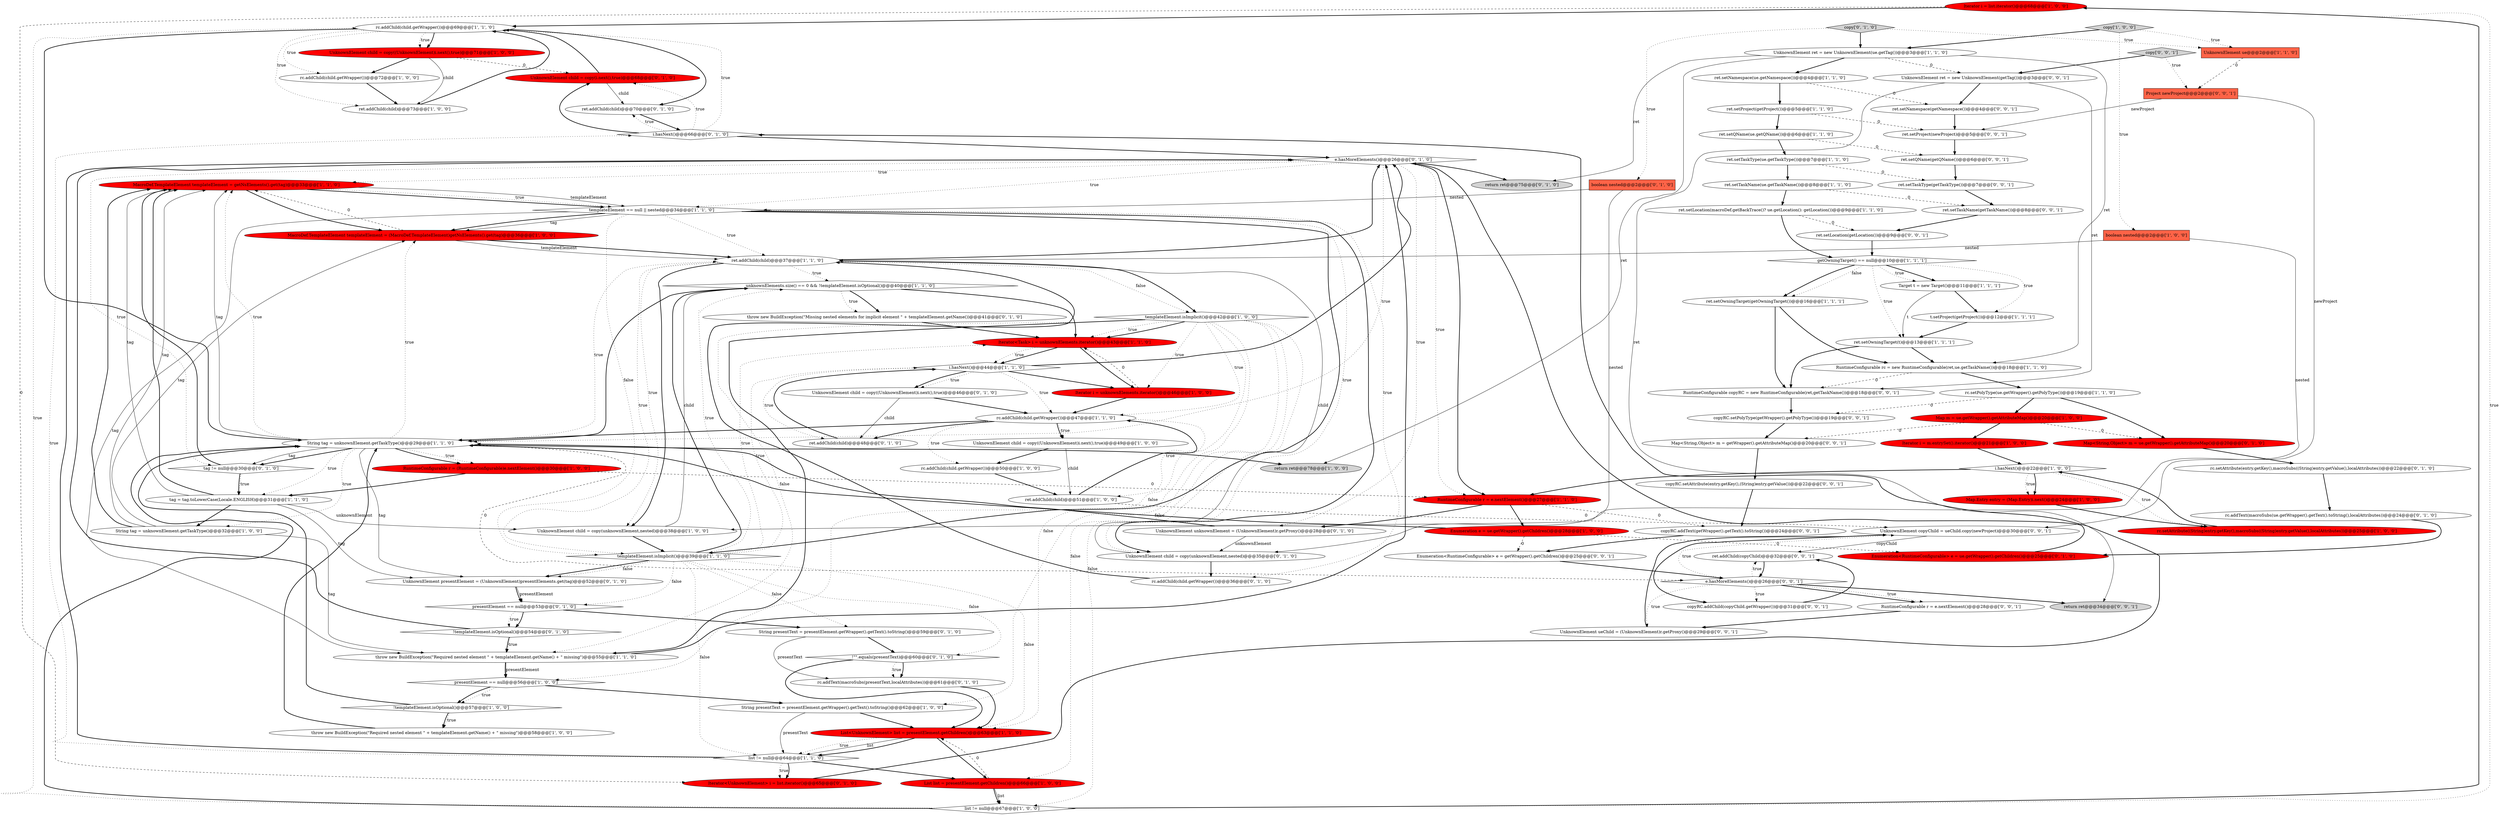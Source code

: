 digraph {
36 [style = filled, label = "Iterator i = list.iterator()@@@68@@@['1', '0', '0']", fillcolor = red, shape = ellipse image = "AAA1AAABBB1BBB"];
22 [style = filled, label = "ret.setOwningTarget(t)@@@13@@@['1', '1', '1']", fillcolor = white, shape = ellipse image = "AAA0AAABBB1BBB"];
29 [style = filled, label = "rc.addChild(child.getWrapper())@@@47@@@['1', '1', '0']", fillcolor = white, shape = ellipse image = "AAA0AAABBB1BBB"];
47 [style = filled, label = "ret.setLocation(macroDef.getBackTrace()? ue.getLocation(): getLocation())@@@9@@@['1', '1', '0']", fillcolor = white, shape = ellipse image = "AAA0AAABBB1BBB"];
49 [style = filled, label = "ret.setQName(ue.getQName())@@@6@@@['1', '1', '0']", fillcolor = white, shape = ellipse image = "AAA0AAABBB1BBB"];
28 [style = filled, label = "list != null@@@64@@@['1', '1', '0']", fillcolor = white, shape = diamond image = "AAA0AAABBB1BBB"];
10 [style = filled, label = "rc.setAttribute((String)entry.getKey(),macroSubs((String)entry.getValue(),localAttributes))@@@25@@@['1', '0', '0']", fillcolor = red, shape = ellipse image = "AAA1AAABBB1BBB"];
103 [style = filled, label = "copyRC.setAttribute(entry.getKey(),(String)entry.getValue())@@@22@@@['0', '0', '1']", fillcolor = white, shape = ellipse image = "AAA0AAABBB3BBB"];
33 [style = filled, label = "rc.addChild(child.getWrapper())@@@69@@@['1', '1', '0']", fillcolor = white, shape = ellipse image = "AAA0AAABBB1BBB"];
92 [style = filled, label = "copyRC.setPolyType(getWrapper().getPolyType())@@@19@@@['0', '0', '1']", fillcolor = white, shape = ellipse image = "AAA0AAABBB3BBB"];
71 [style = filled, label = "Iterator<UnknownElement> i = list.iterator()@@@65@@@['0', '1', '0']", fillcolor = red, shape = ellipse image = "AAA1AAABBB2BBB"];
12 [style = filled, label = "ret.setOwningTarget(getOwningTarget())@@@16@@@['1', '1', '1']", fillcolor = white, shape = ellipse image = "AAA0AAABBB1BBB"];
13 [style = filled, label = "UnknownElement child = copy((UnknownElement)i.next(),true)@@@49@@@['1', '0', '0']", fillcolor = white, shape = ellipse image = "AAA0AAABBB1BBB"];
9 [style = filled, label = "Iterator i = m.entrySet().iterator()@@@21@@@['1', '0', '0']", fillcolor = red, shape = ellipse image = "AAA1AAABBB1BBB"];
51 [style = filled, label = "copy['1', '0', '0']", fillcolor = lightgray, shape = diamond image = "AAA0AAABBB1BBB"];
8 [style = filled, label = "unknownElements.size() == 0 && !templateElement.isOptional()@@@40@@@['1', '1', '0']", fillcolor = white, shape = diamond image = "AAA0AAABBB1BBB"];
82 [style = filled, label = "i.hasNext()@@@66@@@['0', '1', '0']", fillcolor = white, shape = diamond image = "AAA0AAABBB2BBB"];
41 [style = filled, label = "throw new BuildException(\"Required nested element \" + templateElement.getName() + \" missing\")@@@58@@@['1', '0', '0']", fillcolor = white, shape = ellipse image = "AAA0AAABBB1BBB"];
86 [style = filled, label = "ret.setLocation(getLocation())@@@9@@@['0', '0', '1']", fillcolor = white, shape = ellipse image = "AAA0AAABBB3BBB"];
21 [style = filled, label = "MacroDef.TemplateElement templateElement = (MacroDef.TemplateElement)getNsElements().get(tag)@@@36@@@['1', '0', '0']", fillcolor = red, shape = ellipse image = "AAA1AAABBB1BBB"];
58 [style = filled, label = "boolean nested@@@2@@@['0', '1', '0']", fillcolor = tomato, shape = box image = "AAA0AAABBB2BBB"];
80 [style = filled, label = "UnknownElement presentElement = (UnknownElement)presentElements.get(tag)@@@52@@@['0', '1', '0']", fillcolor = white, shape = ellipse image = "AAA0AAABBB2BBB"];
55 [style = filled, label = "ret.setProject(getProject())@@@5@@@['1', '1', '0']", fillcolor = white, shape = ellipse image = "AAA0AAABBB1BBB"];
27 [style = filled, label = "MacroDef.TemplateElement templateElement = getNsElements().get(tag)@@@33@@@['1', '1', '0']", fillcolor = red, shape = ellipse image = "AAA1AAABBB1BBB"];
34 [style = filled, label = "templateElement.isImplicit()@@@42@@@['1', '0', '0']", fillcolor = white, shape = diamond image = "AAA0AAABBB1BBB"];
37 [style = filled, label = "presentElement == null@@@56@@@['1', '0', '0']", fillcolor = white, shape = diamond image = "AAA0AAABBB1BBB"];
101 [style = filled, label = "UnknownElement ueChild = (UnknownElement)r.getProxy()@@@29@@@['0', '0', '1']", fillcolor = white, shape = ellipse image = "AAA0AAABBB3BBB"];
76 [style = filled, label = "rc.setAttribute(entry.getKey(),macroSubs((String)entry.getValue(),localAttributes))@@@22@@@['0', '1', '0']", fillcolor = white, shape = ellipse image = "AAA0AAABBB2BBB"];
89 [style = filled, label = "ret.setTaskName(getTaskName())@@@8@@@['0', '0', '1']", fillcolor = white, shape = ellipse image = "AAA0AAABBB3BBB"];
26 [style = filled, label = "rc.setPolyType(ue.getWrapper().getPolyType())@@@19@@@['1', '1', '0']", fillcolor = white, shape = ellipse image = "AAA0AAABBB1BBB"];
31 [style = filled, label = "tag = tag.toLowerCase(Locale.ENGLISH)@@@31@@@['1', '1', '0']", fillcolor = white, shape = ellipse image = "AAA0AAABBB1BBB"];
43 [style = filled, label = "UnknownElement child = copy((UnknownElement)i.next(),true)@@@71@@@['1', '0', '0']", fillcolor = red, shape = ellipse image = "AAA1AAABBB1BBB"];
63 [style = filled, label = "copy['0', '1', '0']", fillcolor = lightgray, shape = diamond image = "AAA0AAABBB2BBB"];
45 [style = filled, label = "RuntimeConfigurable r = (RuntimeConfigurable)e.nextElement()@@@30@@@['1', '0', '0']", fillcolor = red, shape = ellipse image = "AAA1AAABBB1BBB"];
77 [style = filled, label = "throw new BuildException(\"Missing nested elements for implicit element \" + templateElement.getName())@@@41@@@['0', '1', '0']", fillcolor = white, shape = ellipse image = "AAA0AAABBB2BBB"];
99 [style = filled, label = "Enumeration<RuntimeConfigurable> e = getWrapper().getChildren()@@@25@@@['0', '0', '1']", fillcolor = white, shape = ellipse image = "AAA0AAABBB3BBB"];
14 [style = filled, label = "ret.addChild(child)@@@73@@@['1', '0', '0']", fillcolor = white, shape = ellipse image = "AAA0AAABBB1BBB"];
38 [style = filled, label = "templateElement == null || nested@@@34@@@['1', '1', '0']", fillcolor = white, shape = diamond image = "AAA0AAABBB1BBB"];
20 [style = filled, label = "Map m = ue.getWrapper().getAttributeMap()@@@20@@@['1', '0', '0']", fillcolor = red, shape = ellipse image = "AAA1AAABBB1BBB"];
98 [style = filled, label = "Map<String,Object> m = getWrapper().getAttributeMap()@@@20@@@['0', '0', '1']", fillcolor = white, shape = ellipse image = "AAA0AAABBB3BBB"];
32 [style = filled, label = "UnknownElement child = copy(unknownElement,nested)@@@38@@@['1', '0', '0']", fillcolor = white, shape = ellipse image = "AAA0AAABBB1BBB"];
62 [style = filled, label = "e.hasMoreElements()@@@26@@@['0', '1', '0']", fillcolor = white, shape = diamond image = "AAA0AAABBB2BBB"];
53 [style = filled, label = "i.hasNext()@@@44@@@['1', '1', '0']", fillcolor = white, shape = diamond image = "AAA0AAABBB1BBB"];
75 [style = filled, label = "String presentText = presentElement.getWrapper().getText().toString()@@@59@@@['0', '1', '0']", fillcolor = white, shape = ellipse image = "AAA0AAABBB2BBB"];
25 [style = filled, label = "ret.addChild(child)@@@37@@@['1', '1', '0']", fillcolor = white, shape = ellipse image = "AAA0AAABBB1BBB"];
95 [style = filled, label = "e.hasMoreElements()@@@26@@@['0', '0', '1']", fillcolor = white, shape = diamond image = "AAA0AAABBB3BBB"];
65 [style = filled, label = "return ret@@@75@@@['0', '1', '0']", fillcolor = lightgray, shape = ellipse image = "AAA0AAABBB2BBB"];
17 [style = filled, label = "boolean nested@@@2@@@['1', '0', '0']", fillcolor = tomato, shape = box image = "AAA0AAABBB1BBB"];
79 [style = filled, label = "UnknownElement child = copy(i.next(),true)@@@68@@@['0', '1', '0']", fillcolor = red, shape = ellipse image = "AAA1AAABBB2BBB"];
3 [style = filled, label = "List<UnknownElement> list = presentElement.getChildren()@@@63@@@['1', '1', '0']", fillcolor = red, shape = ellipse image = "AAA1AAABBB1BBB"];
73 [style = filled, label = "!templateElement.isOptional()@@@54@@@['0', '1', '0']", fillcolor = white, shape = diamond image = "AAA0AAABBB2BBB"];
85 [style = filled, label = "ret.setQName(getQName())@@@6@@@['0', '0', '1']", fillcolor = white, shape = ellipse image = "AAA0AAABBB3BBB"];
87 [style = filled, label = "RuntimeConfigurable copyRC = new RuntimeConfigurable(ret,getTaskName())@@@18@@@['0', '0', '1']", fillcolor = white, shape = ellipse image = "AAA0AAABBB3BBB"];
60 [style = filled, label = "rc.addText(macroSubs(ue.getWrapper().getText().toString(),localAttributes))@@@24@@@['0', '1', '0']", fillcolor = white, shape = ellipse image = "AAA0AAABBB2BBB"];
57 [style = filled, label = "Iterator<Task> i = unknownElements.iterator()@@@43@@@['1', '1', '0']", fillcolor = red, shape = ellipse image = "AAA1AAABBB1BBB"];
102 [style = filled, label = "ret.addChild(copyChild)@@@32@@@['0', '0', '1']", fillcolor = white, shape = ellipse image = "AAA0AAABBB3BBB"];
35 [style = filled, label = "Map.Entry entry = (Map.Entry)i.next()@@@24@@@['1', '0', '0']", fillcolor = red, shape = ellipse image = "AAA1AAABBB1BBB"];
88 [style = filled, label = "ret.setNamespace(getNamespace())@@@4@@@['0', '0', '1']", fillcolor = white, shape = ellipse image = "AAA0AAABBB3BBB"];
2 [style = filled, label = "t.setProject(getProject())@@@12@@@['1', '1', '1']", fillcolor = white, shape = ellipse image = "AAA0AAABBB1BBB"];
15 [style = filled, label = "RuntimeConfigurable r = e.nextElement()@@@27@@@['1', '1', '0']", fillcolor = red, shape = ellipse image = "AAA1AAABBB1BBB"];
59 [style = filled, label = "ret.addChild(child)@@@70@@@['0', '1', '0']", fillcolor = white, shape = ellipse image = "AAA0AAABBB2BBB"];
40 [style = filled, label = "ret.addChild(child)@@@51@@@['1', '0', '0']", fillcolor = white, shape = ellipse image = "AAA0AAABBB1BBB"];
42 [style = filled, label = "ret.setTaskName(ue.getTaskName())@@@8@@@['1', '1', '0']", fillcolor = white, shape = ellipse image = "AAA0AAABBB1BBB"];
66 [style = filled, label = "Map<String,Object> m = ue.getWrapper().getAttributeMap()@@@20@@@['0', '1', '0']", fillcolor = red, shape = ellipse image = "AAA1AAABBB2BBB"];
100 [style = filled, label = "RuntimeConfigurable r = e.nextElement()@@@28@@@['0', '0', '1']", fillcolor = white, shape = ellipse image = "AAA0AAABBB3BBB"];
44 [style = filled, label = "ret.setNamespace(ue.getNamespace())@@@4@@@['1', '1', '0']", fillcolor = white, shape = ellipse image = "AAA0AAABBB1BBB"];
30 [style = filled, label = "List list = presentElement.getChildren()@@@66@@@['1', '0', '0']", fillcolor = red, shape = ellipse image = "AAA1AAABBB1BBB"];
6 [style = filled, label = "UnknownElement ret = new UnknownElement(ue.getTag())@@@3@@@['1', '1', '0']", fillcolor = white, shape = ellipse image = "AAA0AAABBB1BBB"];
54 [style = filled, label = "Target t = new Target()@@@11@@@['1', '1', '1']", fillcolor = white, shape = ellipse image = "AAA0AAABBB1BBB"];
67 [style = filled, label = "tag != null@@@30@@@['0', '1', '0']", fillcolor = white, shape = diamond image = "AAA0AAABBB2BBB"];
1 [style = filled, label = "ret.setTaskType(ue.getTaskType())@@@7@@@['1', '1', '0']", fillcolor = white, shape = ellipse image = "AAA0AAABBB1BBB"];
83 [style = filled, label = "ret.setProject(newProject)@@@5@@@['0', '0', '1']", fillcolor = white, shape = ellipse image = "AAA0AAABBB3BBB"];
90 [style = filled, label = "copy['0', '0', '1']", fillcolor = lightgray, shape = diamond image = "AAA0AAABBB3BBB"];
46 [style = filled, label = "!templateElement.isOptional()@@@57@@@['1', '0', '0']", fillcolor = white, shape = diamond image = "AAA0AAABBB1BBB"];
0 [style = filled, label = "i.hasNext()@@@22@@@['1', '0', '0']", fillcolor = white, shape = diamond image = "AAA0AAABBB1BBB"];
52 [style = filled, label = "templateElement.isImplicit()@@@39@@@['1', '1', '0']", fillcolor = white, shape = diamond image = "AAA0AAABBB1BBB"];
96 [style = filled, label = "UnknownElement ret = new UnknownElement(getTag())@@@3@@@['0', '0', '1']", fillcolor = white, shape = ellipse image = "AAA0AAABBB3BBB"];
61 [style = filled, label = "rc.addChild(child.getWrapper())@@@36@@@['0', '1', '0']", fillcolor = white, shape = ellipse image = "AAA0AAABBB2BBB"];
56 [style = filled, label = "getOwningTarget() == null@@@10@@@['1', '1', '1']", fillcolor = white, shape = diamond image = "AAA0AAABBB1BBB"];
64 [style = filled, label = "!\"\".equals(presentText)@@@60@@@['0', '1', '0']", fillcolor = white, shape = diamond image = "AAA0AAABBB2BBB"];
97 [style = filled, label = "copyRC.addChild(copyChild.getWrapper())@@@31@@@['0', '0', '1']", fillcolor = white, shape = ellipse image = "AAA0AAABBB3BBB"];
93 [style = filled, label = "UnknownElement copyChild = ueChild.copy(newProject)@@@30@@@['0', '0', '1']", fillcolor = white, shape = ellipse image = "AAA0AAABBB3BBB"];
7 [style = filled, label = "String tag = unknownElement.getTaskType()@@@29@@@['1', '1', '0']", fillcolor = white, shape = ellipse image = "AAA0AAABBB1BBB"];
74 [style = filled, label = "UnknownElement child = copy(unknownElement,nested)@@@35@@@['0', '1', '0']", fillcolor = white, shape = ellipse image = "AAA0AAABBB2BBB"];
11 [style = filled, label = "String presentText = presentElement.getWrapper().getText().toString()@@@62@@@['1', '0', '0']", fillcolor = white, shape = ellipse image = "AAA0AAABBB1BBB"];
39 [style = filled, label = "RuntimeConfigurable rc = new RuntimeConfigurable(ret,ue.getTaskName())@@@18@@@['1', '1', '0']", fillcolor = white, shape = ellipse image = "AAA0AAABBB1BBB"];
69 [style = filled, label = "Enumeration<RuntimeConfigurable> e = ue.getWrapper().getChildren()@@@25@@@['0', '1', '0']", fillcolor = red, shape = ellipse image = "AAA1AAABBB2BBB"];
81 [style = filled, label = "presentElement == null@@@53@@@['0', '1', '0']", fillcolor = white, shape = diamond image = "AAA0AAABBB2BBB"];
68 [style = filled, label = "rc.addText(macroSubs(presentText,localAttributes))@@@61@@@['0', '1', '0']", fillcolor = white, shape = ellipse image = "AAA0AAABBB2BBB"];
48 [style = filled, label = "UnknownElement ue@@@2@@@['1', '1', '0']", fillcolor = tomato, shape = box image = "AAA0AAABBB1BBB"];
4 [style = filled, label = "rc.addChild(child.getWrapper())@@@50@@@['1', '0', '0']", fillcolor = white, shape = ellipse image = "AAA0AAABBB1BBB"];
5 [style = filled, label = "String tag = unknownElement.getTaskType()@@@32@@@['1', '0', '0']", fillcolor = white, shape = ellipse image = "AAA0AAABBB1BBB"];
78 [style = filled, label = "UnknownElement unknownElement = (UnknownElement)r.getProxy()@@@28@@@['0', '1', '0']", fillcolor = white, shape = ellipse image = "AAA0AAABBB2BBB"];
84 [style = filled, label = "copyRC.addText(getWrapper().getText().toString())@@@24@@@['0', '0', '1']", fillcolor = white, shape = ellipse image = "AAA0AAABBB3BBB"];
24 [style = filled, label = "Iterator i = unknownElements.iterator()@@@46@@@['1', '0', '0']", fillcolor = red, shape = ellipse image = "AAA1AAABBB1BBB"];
50 [style = filled, label = "throw new BuildException(\"Required nested element \" + templateElement.getName() + \" missing\")@@@55@@@['1', '1', '0']", fillcolor = white, shape = ellipse image = "AAA0AAABBB1BBB"];
16 [style = filled, label = "return ret@@@78@@@['1', '0', '0']", fillcolor = lightgray, shape = ellipse image = "AAA0AAABBB1BBB"];
91 [style = filled, label = "ret.setTaskType(getTaskType())@@@7@@@['0', '0', '1']", fillcolor = white, shape = ellipse image = "AAA0AAABBB3BBB"];
72 [style = filled, label = "UnknownElement child = copy((UnknownElement)i.next(),true)@@@46@@@['0', '1', '0']", fillcolor = white, shape = ellipse image = "AAA0AAABBB2BBB"];
104 [style = filled, label = "return ret@@@34@@@['0', '0', '1']", fillcolor = lightgray, shape = ellipse image = "AAA0AAABBB3BBB"];
18 [style = filled, label = "rc.addChild(child.getWrapper())@@@72@@@['1', '0', '0']", fillcolor = white, shape = ellipse image = "AAA0AAABBB1BBB"];
23 [style = filled, label = "list != null@@@67@@@['1', '0', '0']", fillcolor = white, shape = diamond image = "AAA0AAABBB1BBB"];
19 [style = filled, label = "Enumeration e = ue.getWrapper().getChildren()@@@28@@@['1', '0', '0']", fillcolor = red, shape = ellipse image = "AAA1AAABBB1BBB"];
70 [style = filled, label = "ret.addChild(child)@@@48@@@['0', '1', '0']", fillcolor = white, shape = ellipse image = "AAA0AAABBB2BBB"];
94 [style = filled, label = "Project newProject@@@2@@@['0', '0', '1']", fillcolor = tomato, shape = box image = "AAA0AAABBB3BBB"];
52->8 [style = bold, label=""];
27->38 [style = bold, label=""];
8->77 [style = bold, label=""];
25->34 [style = bold, label=""];
37->11 [style = bold, label=""];
67->31 [style = bold, label=""];
20->9 [style = bold, label=""];
32->52 [style = bold, label=""];
38->52 [style = bold, label=""];
64->3 [style = bold, label=""];
55->49 [style = bold, label=""];
6->65 [style = solid, label="ret"];
81->73 [style = bold, label=""];
73->62 [style = bold, label=""];
38->52 [style = dotted, label="false"];
72->29 [style = bold, label=""];
34->29 [style = dotted, label="true"];
28->62 [style = bold, label=""];
7->67 [style = bold, label=""];
51->48 [style = dotted, label="true"];
67->31 [style = dotted, label="true"];
62->38 [style = dotted, label="true"];
20->98 [style = dashed, label="0"];
56->12 [style = bold, label=""];
84->99 [style = bold, label=""];
33->14 [style = dotted, label="true"];
70->53 [style = bold, label=""];
5->50 [style = solid, label="tag"];
96->104 [style = solid, label="ret"];
45->31 [style = bold, label=""];
7->27 [style = solid, label="tag"];
34->50 [style = bold, label=""];
36->33 [style = bold, label=""];
43->18 [style = bold, label=""];
34->50 [style = dotted, label="false"];
0->15 [style = bold, label=""];
95->101 [style = dotted, label="true"];
56->54 [style = bold, label=""];
87->92 [style = bold, label=""];
61->25 [style = bold, label=""];
52->28 [style = dotted, label="false"];
62->27 [style = dotted, label="true"];
76->60 [style = bold, label=""];
31->80 [style = solid, label="tag"];
78->7 [style = bold, label=""];
96->88 [style = bold, label=""];
29->13 [style = dotted, label="true"];
52->8 [style = dotted, label="true"];
94->83 [style = solid, label="newProject"];
52->64 [style = dotted, label="false"];
62->65 [style = bold, label=""];
22->87 [style = bold, label=""];
50->62 [style = bold, label=""];
7->16 [style = bold, label=""];
46->7 [style = bold, label=""];
19->69 [style = dashed, label="0"];
7->27 [style = dotted, label="true"];
82->33 [style = dotted, label="true"];
28->82 [style = dotted, label="true"];
56->54 [style = dotted, label="true"];
23->36 [style = bold, label=""];
35->10 [style = bold, label=""];
83->85 [style = bold, label=""];
17->32 [style = solid, label="nested"];
53->70 [style = dotted, label="true"];
6->96 [style = dashed, label="0"];
79->59 [style = solid, label="child"];
101->93 [style = bold, label=""];
3->30 [style = bold, label=""];
8->57 [style = bold, label=""];
102->95 [style = bold, label=""];
26->66 [style = bold, label=""];
81->73 [style = dotted, label="true"];
72->70 [style = solid, label="child"];
56->22 [style = dotted, label="true"];
92->98 [style = bold, label=""];
33->7 [style = bold, label=""];
67->27 [style = bold, label=""];
88->83 [style = bold, label=""];
103->84 [style = bold, label=""];
86->56 [style = bold, label=""];
52->57 [style = dotted, label="true"];
25->32 [style = dotted, label="true"];
25->62 [style = bold, label=""];
73->50 [style = dotted, label="true"];
93->102 [style = solid, label="copyChild"];
28->30 [style = bold, label=""];
0->10 [style = dotted, label="true"];
40->93 [style = dashed, label="0"];
52->80 [style = bold, label=""];
50->37 [style = bold, label=""];
31->5 [style = bold, label=""];
62->15 [style = dotted, label="true"];
39->87 [style = dashed, label="0"];
97->102 [style = bold, label=""];
5->27 [style = solid, label="tag"];
80->81 [style = solid, label="presentElement"];
1->42 [style = bold, label=""];
90->96 [style = bold, label=""];
21->25 [style = bold, label=""];
47->86 [style = dashed, label="0"];
85->91 [style = bold, label=""];
75->64 [style = bold, label=""];
99->95 [style = bold, label=""];
53->72 [style = dotted, label="true"];
39->26 [style = bold, label=""];
38->50 [style = solid, label="tag"];
57->24 [style = bold, label=""];
46->41 [style = bold, label=""];
69->62 [style = bold, label=""];
37->46 [style = dotted, label="true"];
62->7 [style = dotted, label="true"];
15->78 [style = bold, label=""];
1->91 [style = dashed, label="0"];
25->34 [style = dotted, label="false"];
95->102 [style = dotted, label="true"];
44->55 [style = bold, label=""];
49->1 [style = bold, label=""];
6->39 [style = solid, label="ret"];
37->46 [style = bold, label=""];
31->27 [style = bold, label=""];
25->52 [style = dotted, label="true"];
82->62 [style = bold, label=""];
50->37 [style = solid, label="presentElement"];
62->67 [style = dotted, label="true"];
54->2 [style = bold, label=""];
29->40 [style = dotted, label="true"];
10->0 [style = bold, label=""];
53->24 [style = bold, label=""];
78->74 [style = solid, label="unknownElement"];
3->28 [style = solid, label="list"];
33->18 [style = dotted, label="true"];
95->97 [style = dotted, label="true"];
23->7 [style = bold, label=""];
74->61 [style = bold, label=""];
51->17 [style = dotted, label="true"];
21->25 [style = solid, label="templateElement"];
95->104 [style = bold, label=""];
23->33 [style = dotted, label="true"];
75->68 [style = solid, label="presentText"];
7->21 [style = dotted, label="true"];
24->57 [style = dashed, label="0"];
15->84 [style = dashed, label="0"];
43->79 [style = dashed, label="0"];
57->53 [style = bold, label=""];
26->20 [style = bold, label=""];
25->8 [style = dotted, label="true"];
40->29 [style = bold, label=""];
34->57 [style = bold, label=""];
80->81 [style = bold, label=""];
7->45 [style = dotted, label="true"];
29->4 [style = dotted, label="true"];
44->88 [style = dashed, label="0"];
55->83 [style = dashed, label="0"];
7->95 [style = dashed, label="0"];
91->89 [style = bold, label=""];
95->100 [style = bold, label=""];
34->24 [style = dotted, label="true"];
32->8 [style = solid, label="child"];
47->56 [style = bold, label=""];
90->94 [style = dotted, label="true"];
21->27 [style = dashed, label="0"];
52->80 [style = dotted, label="false"];
43->14 [style = solid, label="child"];
7->67 [style = solid, label="tag"];
68->3 [style = bold, label=""];
38->74 [style = dotted, label="true"];
89->86 [style = bold, label=""];
52->3 [style = dotted, label="false"];
8->77 [style = dotted, label="true"];
53->29 [style = dotted, label="true"];
42->47 [style = bold, label=""];
31->27 [style = solid, label="tag"];
7->31 [style = dotted, label="true"];
27->38 [style = dotted, label="true"];
93->97 [style = bold, label=""];
63->6 [style = bold, label=""];
51->6 [style = bold, label=""];
38->25 [style = dotted, label="true"];
15->19 [style = bold, label=""];
52->81 [style = dotted, label="false"];
74->25 [style = solid, label="child"];
6->44 [style = bold, label=""];
66->76 [style = bold, label=""];
52->53 [style = dotted, label="true"];
34->23 [style = dotted, label="false"];
7->5 [style = dotted, label="true"];
38->21 [style = solid, label="tag"];
53->62 [style = bold, label=""];
98->103 [style = bold, label=""];
13->40 [style = solid, label="child"];
57->53 [style = dotted, label="true"];
3->28 [style = bold, label=""];
34->37 [style = dotted, label="false"];
58->38 [style = solid, label="nested"];
58->74 [style = solid, label="nested"];
19->99 [style = dashed, label="0"];
11->3 [style = bold, label=""];
6->16 [style = solid, label="ret"];
63->48 [style = dotted, label="true"];
79->33 [style = bold, label=""];
81->75 [style = bold, label=""];
33->59 [style = bold, label=""];
33->43 [style = bold, label=""];
53->72 [style = bold, label=""];
56->2 [style = dotted, label="true"];
26->92 [style = dashed, label="0"];
52->75 [style = dotted, label="false"];
22->39 [style = bold, label=""];
23->36 [style = dotted, label="true"];
5->21 [style = solid, label="tag"];
12->39 [style = bold, label=""];
60->69 [style = bold, label=""];
62->15 [style = bold, label=""];
100->101 [style = bold, label=""];
12->87 [style = bold, label=""];
27->21 [style = bold, label=""];
38->61 [style = dotted, label="true"];
96->87 [style = solid, label="ret"];
36->71 [style = dashed, label="0"];
31->32 [style = solid, label="unknownElement"];
28->71 [style = dotted, label="true"];
3->28 [style = dotted, label="true"];
4->40 [style = bold, label=""];
45->15 [style = dashed, label="0"];
9->0 [style = bold, label=""];
41->7 [style = bold, label=""];
38->74 [style = bold, label=""];
77->57 [style = bold, label=""];
7->80 [style = solid, label="tag"];
56->12 [style = dotted, label="false"];
63->58 [style = dotted, label="true"];
73->50 [style = bold, label=""];
33->43 [style = dotted, label="true"];
95->93 [style = dotted, label="true"];
48->94 [style = dashed, label="0"];
30->23 [style = solid, label="list"];
30->23 [style = bold, label=""];
25->32 [style = bold, label=""];
0->35 [style = dotted, label="true"];
20->66 [style = dashed, label="0"];
49->85 [style = dashed, label="0"];
34->57 [style = dotted, label="true"];
24->29 [style = bold, label=""];
46->41 [style = dotted, label="true"];
17->25 [style = solid, label="nested"];
14->33 [style = bold, label=""];
8->7 [style = bold, label=""];
54->22 [style = solid, label="t"];
7->45 [style = bold, label=""];
59->82 [style = bold, label=""];
71->82 [style = bold, label=""];
27->38 [style = solid, label="templateElement"];
64->68 [style = bold, label=""];
28->71 [style = bold, label=""];
82->79 [style = bold, label=""];
82->79 [style = dotted, label="true"];
7->25 [style = dotted, label="true"];
30->3 [style = dashed, label="0"];
0->35 [style = bold, label=""];
34->11 [style = dotted, label="false"];
38->21 [style = bold, label=""];
29->7 [style = bold, label=""];
42->89 [style = dashed, label="0"];
64->68 [style = dotted, label="true"];
5->27 [style = bold, label=""];
34->3 [style = dotted, label="false"];
2->22 [style = bold, label=""];
29->70 [style = bold, label=""];
95->100 [style = dotted, label="true"];
11->28 [style = solid, label="presentText"];
19->7 [style = bold, label=""];
94->93 [style = solid, label="newProject"];
18->14 [style = bold, label=""];
62->78 [style = dotted, label="true"];
82->59 [style = dotted, label="true"];
34->30 [style = dotted, label="false"];
13->4 [style = bold, label=""];
29->13 [style = bold, label=""];
}
